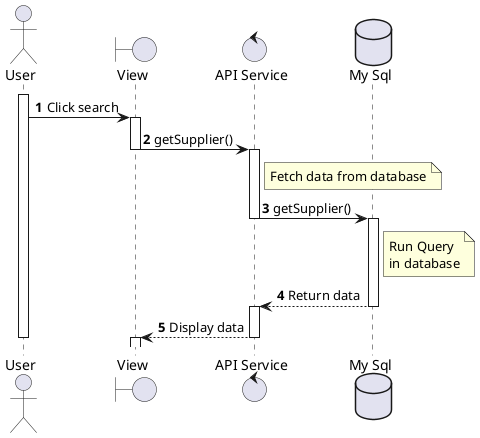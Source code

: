 @startuml sequenceDiagram_Supplier_getData
actor User
boundary "View" as View
control "API Service" as APIService
database "My Sql" as DB

autonumber
activate User
User -> View : Click search
activate View
View -> APIService : getSupplier()
deactivate View
activate APIService
note right of APIService: Fetch data from database
APIService -> DB : getSupplier()
deactivate APIService
activate DB
note right of DB: Run Query\nin database
DB --> APIService : Return data
deactivate DB
activate APIService
APIService --> View --++: Display data
deactivate User
deactivate APIService
@enduml
